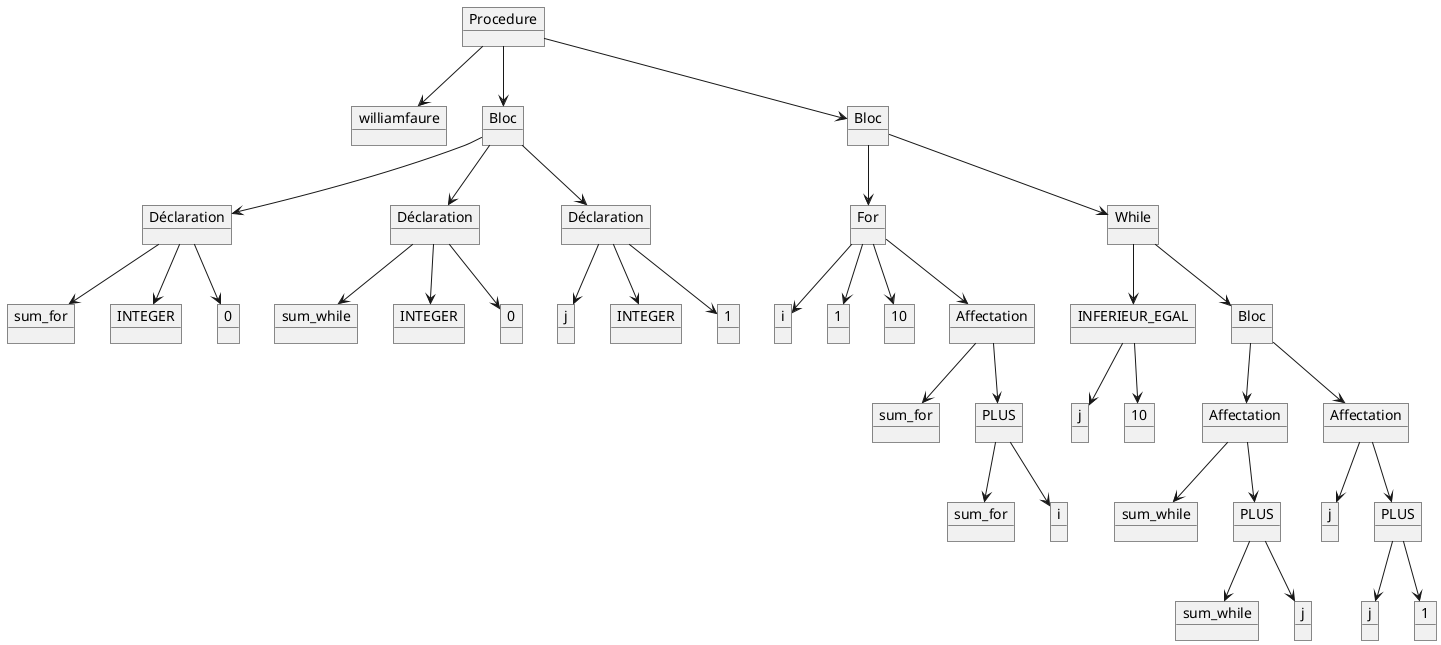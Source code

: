 @startuml ArbreSyntaxique
object "Procedure" as Procedure
object "williamfaure" as williamfaure
object "Bloc" as Bloc
object "Bloc" as Bloc1
object "Déclaration" as Declaration
object "Déclaration" as Declaration1
object "Déclaration" as Declaration2
object "For" as InstructionFor
object "While" as InstructionWhile
object "sum_for" as sum_for
object "INTEGER" as INTEGER
object "0" as 0
object "sum_while" as sum_while
object "INTEGER" as INTEGER_
object "0" as 0_
object "j" as j
object "INTEGER" as INTEGER__
object "1" as 1
object "i" as i
object "1" as 1_
object "10" as 10
object "Affectation" as Affectation
object "INFERIEUR_EGAL" as Operation1
object "Bloc" as Bloc2
object "sum_for" as sum_for_
object "PLUS" as Operation
object "j" as j_
object "10" as 10_
object "Affectation" as Affectation1
object "Affectation" as Affectation2
object "sum_for" as sum_for__
object "i" as i_
object "sum_while" as sum_while_
object "PLUS" as Operation2
object "j" as j___
object "PLUS" as Operation3
object "sum_while" as sum_while__
object "j" as j__
object "j" as j____
object "1" as 1__
Procedure -down-> williamfaure
Procedure -down-> Bloc
Procedure -down-> Bloc1
Bloc -down-> Declaration
Bloc -down-> Declaration1
Bloc -down-> Declaration2
Bloc1 -down-> InstructionFor
Bloc1 -down-> InstructionWhile
Declaration -down-> sum_for
Declaration -down-> INTEGER
Declaration -down-> 0
Declaration1 -down-> sum_while
Declaration1 -down-> INTEGER_
Declaration1 -down-> 0_
Declaration2 -down-> j
Declaration2 -down-> INTEGER__
Declaration2 -down-> 1
InstructionFor -down-> i
InstructionFor -down-> 1_
InstructionFor -down-> 10
InstructionFor -down-> Affectation
InstructionWhile -down-> Operation1
InstructionWhile -down-> Bloc2
Affectation -down-> sum_for_
Affectation -down-> Operation
Operation1 -down-> j_
Operation1 -down-> 10_
Bloc2 -down-> Affectation1
Bloc2 -down-> Affectation2
Operation -down-> sum_for__
Operation -down-> i_
Affectation1 -down-> sum_while_
Affectation1 -down-> Operation2
Affectation2 -down-> j___
Affectation2 -down-> Operation3
Operation2 -down-> sum_while__
Operation2 -down-> j__
Operation3 -down-> j____
Operation3 -down-> 1__
@enduml
